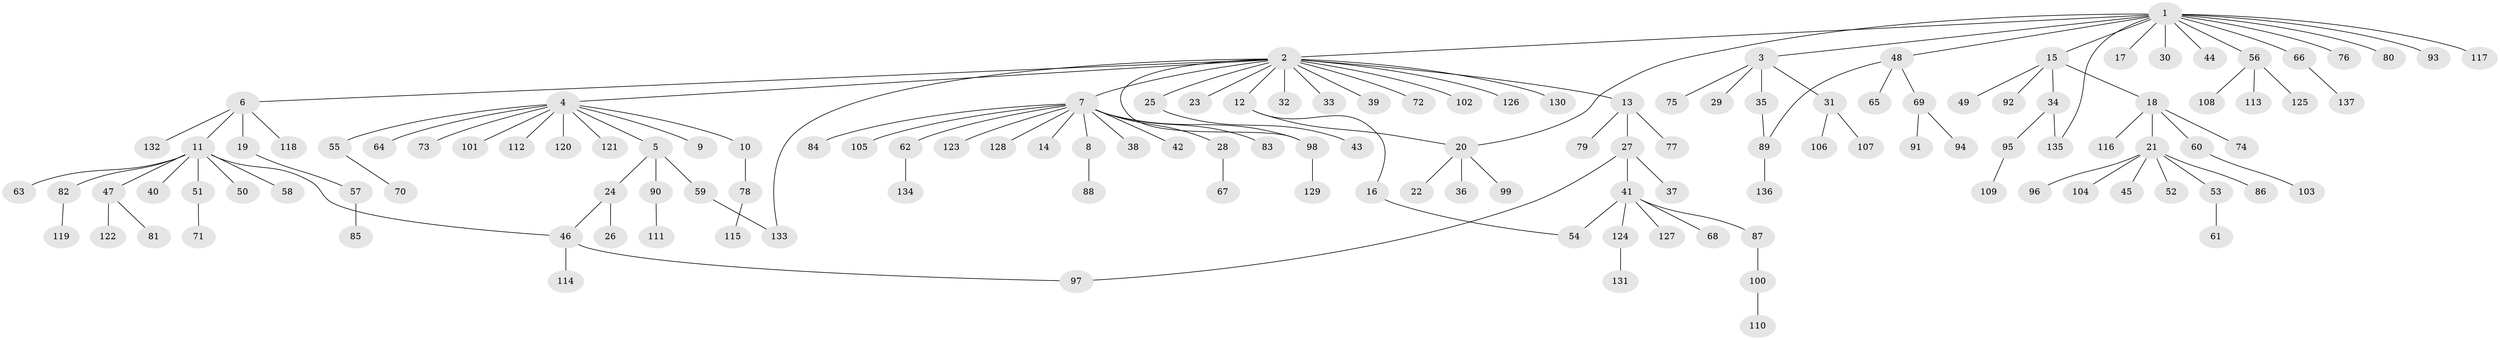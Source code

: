 // Generated by graph-tools (version 1.1) at 2025/14/03/09/25 04:14:45]
// undirected, 137 vertices, 144 edges
graph export_dot {
graph [start="1"]
  node [color=gray90,style=filled];
  1;
  2;
  3;
  4;
  5;
  6;
  7;
  8;
  9;
  10;
  11;
  12;
  13;
  14;
  15;
  16;
  17;
  18;
  19;
  20;
  21;
  22;
  23;
  24;
  25;
  26;
  27;
  28;
  29;
  30;
  31;
  32;
  33;
  34;
  35;
  36;
  37;
  38;
  39;
  40;
  41;
  42;
  43;
  44;
  45;
  46;
  47;
  48;
  49;
  50;
  51;
  52;
  53;
  54;
  55;
  56;
  57;
  58;
  59;
  60;
  61;
  62;
  63;
  64;
  65;
  66;
  67;
  68;
  69;
  70;
  71;
  72;
  73;
  74;
  75;
  76;
  77;
  78;
  79;
  80;
  81;
  82;
  83;
  84;
  85;
  86;
  87;
  88;
  89;
  90;
  91;
  92;
  93;
  94;
  95;
  96;
  97;
  98;
  99;
  100;
  101;
  102;
  103;
  104;
  105;
  106;
  107;
  108;
  109;
  110;
  111;
  112;
  113;
  114;
  115;
  116;
  117;
  118;
  119;
  120;
  121;
  122;
  123;
  124;
  125;
  126;
  127;
  128;
  129;
  130;
  131;
  132;
  133;
  134;
  135;
  136;
  137;
  1 -- 2;
  1 -- 3;
  1 -- 15;
  1 -- 17;
  1 -- 20;
  1 -- 30;
  1 -- 44;
  1 -- 48;
  1 -- 56;
  1 -- 66;
  1 -- 76;
  1 -- 80;
  1 -- 93;
  1 -- 117;
  1 -- 135;
  2 -- 4;
  2 -- 6;
  2 -- 7;
  2 -- 12;
  2 -- 13;
  2 -- 23;
  2 -- 25;
  2 -- 32;
  2 -- 33;
  2 -- 39;
  2 -- 72;
  2 -- 98;
  2 -- 102;
  2 -- 126;
  2 -- 130;
  2 -- 133;
  3 -- 29;
  3 -- 31;
  3 -- 35;
  3 -- 75;
  4 -- 5;
  4 -- 9;
  4 -- 10;
  4 -- 55;
  4 -- 64;
  4 -- 73;
  4 -- 101;
  4 -- 112;
  4 -- 120;
  4 -- 121;
  5 -- 24;
  5 -- 59;
  5 -- 90;
  6 -- 11;
  6 -- 19;
  6 -- 118;
  6 -- 132;
  7 -- 8;
  7 -- 14;
  7 -- 28;
  7 -- 38;
  7 -- 42;
  7 -- 62;
  7 -- 83;
  7 -- 84;
  7 -- 98;
  7 -- 105;
  7 -- 123;
  7 -- 128;
  8 -- 88;
  10 -- 78;
  11 -- 40;
  11 -- 46;
  11 -- 47;
  11 -- 50;
  11 -- 51;
  11 -- 58;
  11 -- 63;
  11 -- 82;
  12 -- 16;
  12 -- 20;
  13 -- 27;
  13 -- 77;
  13 -- 79;
  15 -- 18;
  15 -- 34;
  15 -- 49;
  15 -- 92;
  16 -- 54;
  18 -- 21;
  18 -- 60;
  18 -- 74;
  18 -- 116;
  19 -- 57;
  20 -- 22;
  20 -- 36;
  20 -- 99;
  21 -- 45;
  21 -- 52;
  21 -- 53;
  21 -- 86;
  21 -- 96;
  21 -- 104;
  24 -- 26;
  24 -- 46;
  25 -- 43;
  27 -- 37;
  27 -- 41;
  27 -- 97;
  28 -- 67;
  31 -- 106;
  31 -- 107;
  34 -- 95;
  34 -- 135;
  35 -- 89;
  41 -- 54;
  41 -- 68;
  41 -- 87;
  41 -- 124;
  41 -- 127;
  46 -- 97;
  46 -- 114;
  47 -- 81;
  47 -- 122;
  48 -- 65;
  48 -- 69;
  48 -- 89;
  51 -- 71;
  53 -- 61;
  55 -- 70;
  56 -- 108;
  56 -- 113;
  56 -- 125;
  57 -- 85;
  59 -- 133;
  60 -- 103;
  62 -- 134;
  66 -- 137;
  69 -- 91;
  69 -- 94;
  78 -- 115;
  82 -- 119;
  87 -- 100;
  89 -- 136;
  90 -- 111;
  95 -- 109;
  98 -- 129;
  100 -- 110;
  124 -- 131;
}
